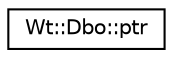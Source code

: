 digraph "Graphical Class Hierarchy"
{
 // LATEX_PDF_SIZE
  edge [fontname="Helvetica",fontsize="10",labelfontname="Helvetica",labelfontsize="10"];
  node [fontname="Helvetica",fontsize="10",shape=record];
  rankdir="LR";
  Node0 [label="Wt::Dbo::ptr",height=0.2,width=0.4,color="black", fillcolor="white", style="filled",URL="$classWt_1_1Dbo_1_1ptr.html",tooltip="A smart pointer for a database object."];
}
